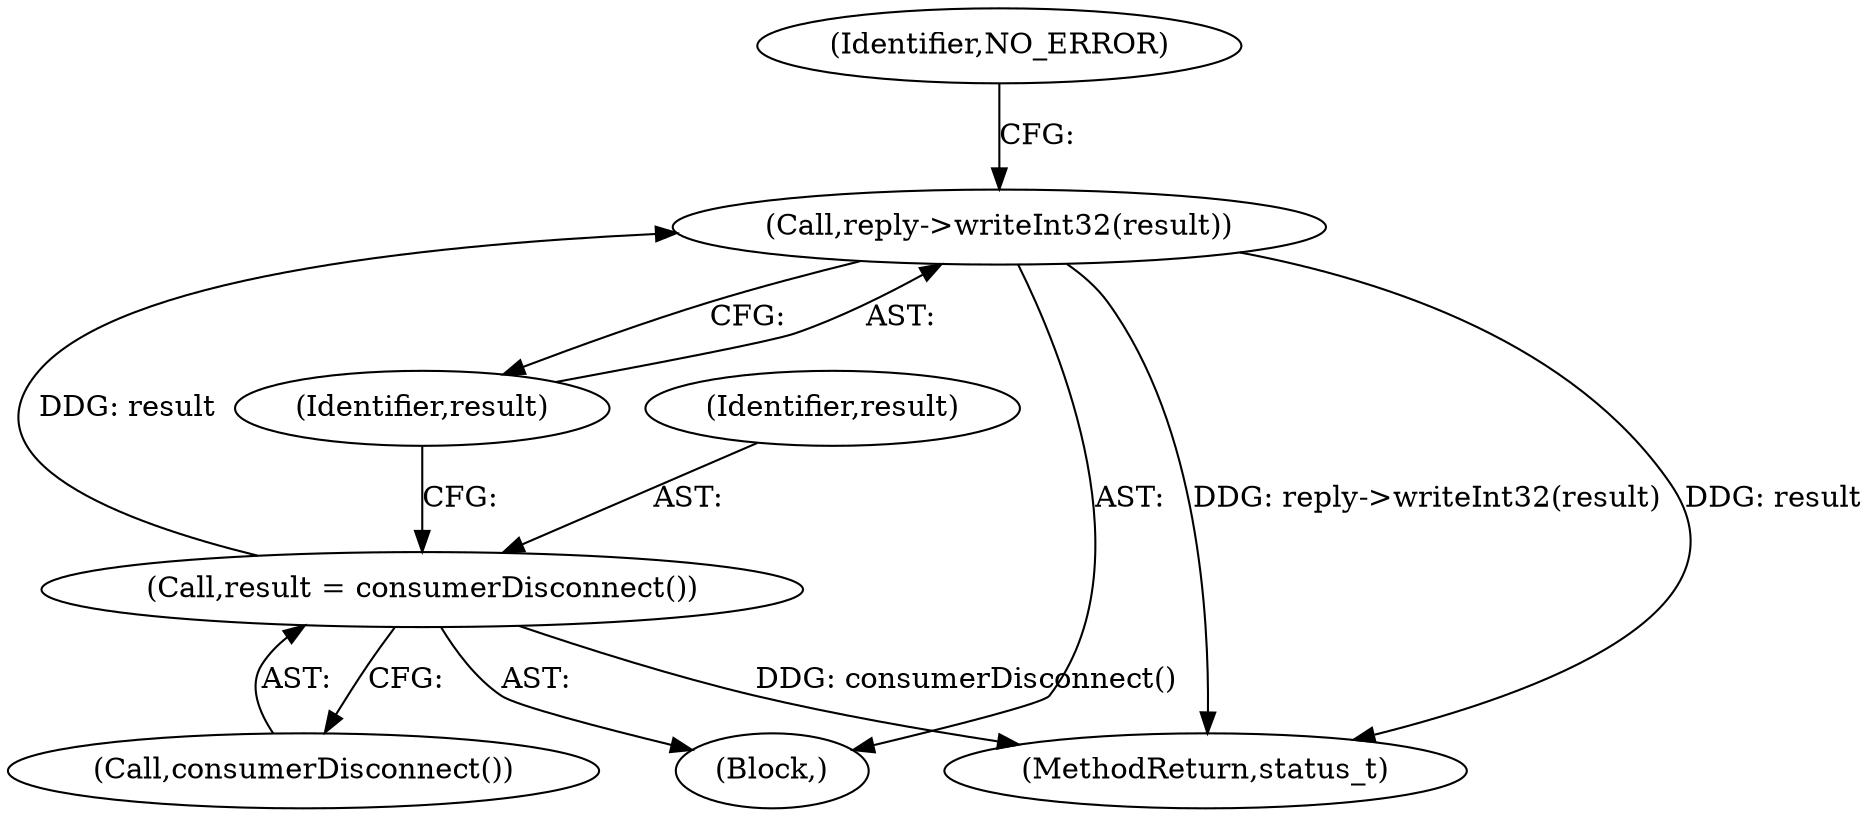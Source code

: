 digraph "0_Android_a30d7d90c4f718e46fb41a99b3d52800e1011b73@API" {
"1000275" [label="(Call,reply->writeInt32(result))"];
"1000272" [label="(Call,result = consumerDisconnect())"];
"1000274" [label="(Call,consumerDisconnect())"];
"1000276" [label="(Identifier,result)"];
"1000266" [label="(Block,)"];
"1000515" [label="(MethodReturn,status_t)"];
"1000278" [label="(Identifier,NO_ERROR)"];
"1000272" [label="(Call,result = consumerDisconnect())"];
"1000275" [label="(Call,reply->writeInt32(result))"];
"1000273" [label="(Identifier,result)"];
"1000275" -> "1000266"  [label="AST: "];
"1000275" -> "1000276"  [label="CFG: "];
"1000276" -> "1000275"  [label="AST: "];
"1000278" -> "1000275"  [label="CFG: "];
"1000275" -> "1000515"  [label="DDG: reply->writeInt32(result)"];
"1000275" -> "1000515"  [label="DDG: result"];
"1000272" -> "1000275"  [label="DDG: result"];
"1000272" -> "1000266"  [label="AST: "];
"1000272" -> "1000274"  [label="CFG: "];
"1000273" -> "1000272"  [label="AST: "];
"1000274" -> "1000272"  [label="AST: "];
"1000276" -> "1000272"  [label="CFG: "];
"1000272" -> "1000515"  [label="DDG: consumerDisconnect()"];
}
